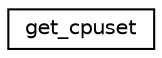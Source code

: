 digraph "Graphical Class Hierarchy"
{
 // INTERACTIVE_SVG=YES
 // LATEX_PDF_SIZE
  edge [fontname="Helvetica",fontsize="10",labelfontname="Helvetica",labelfontsize="10"];
  node [fontname="Helvetica",fontsize="10",shape=record];
  rankdir="LR";
  Node0 [label="get_cpuset",height=0.2,width=0.4,color="black", fillcolor="white", style="filled",URL="$interfacefms__affinity__mod_1_1get__cpuset.html",tooltip="Private interface to retrieve this groups CPU set and it's size."];
}
